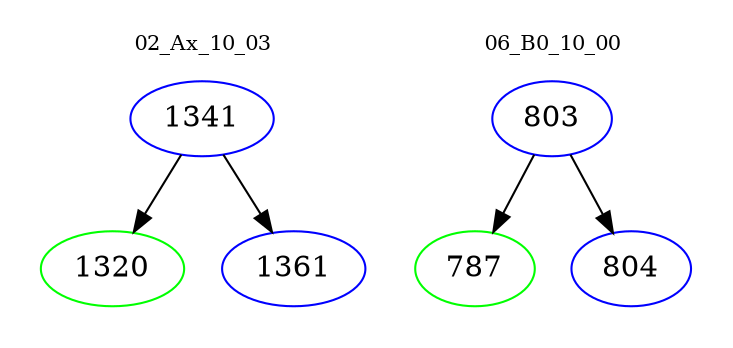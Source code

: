 digraph{
subgraph cluster_0 {
color = white
label = "02_Ax_10_03";
fontsize=10;
T0_1341 [label="1341", color="blue"]
T0_1341 -> T0_1320 [color="black"]
T0_1320 [label="1320", color="green"]
T0_1341 -> T0_1361 [color="black"]
T0_1361 [label="1361", color="blue"]
}
subgraph cluster_1 {
color = white
label = "06_B0_10_00";
fontsize=10;
T1_803 [label="803", color="blue"]
T1_803 -> T1_787 [color="black"]
T1_787 [label="787", color="green"]
T1_803 -> T1_804 [color="black"]
T1_804 [label="804", color="blue"]
}
}
